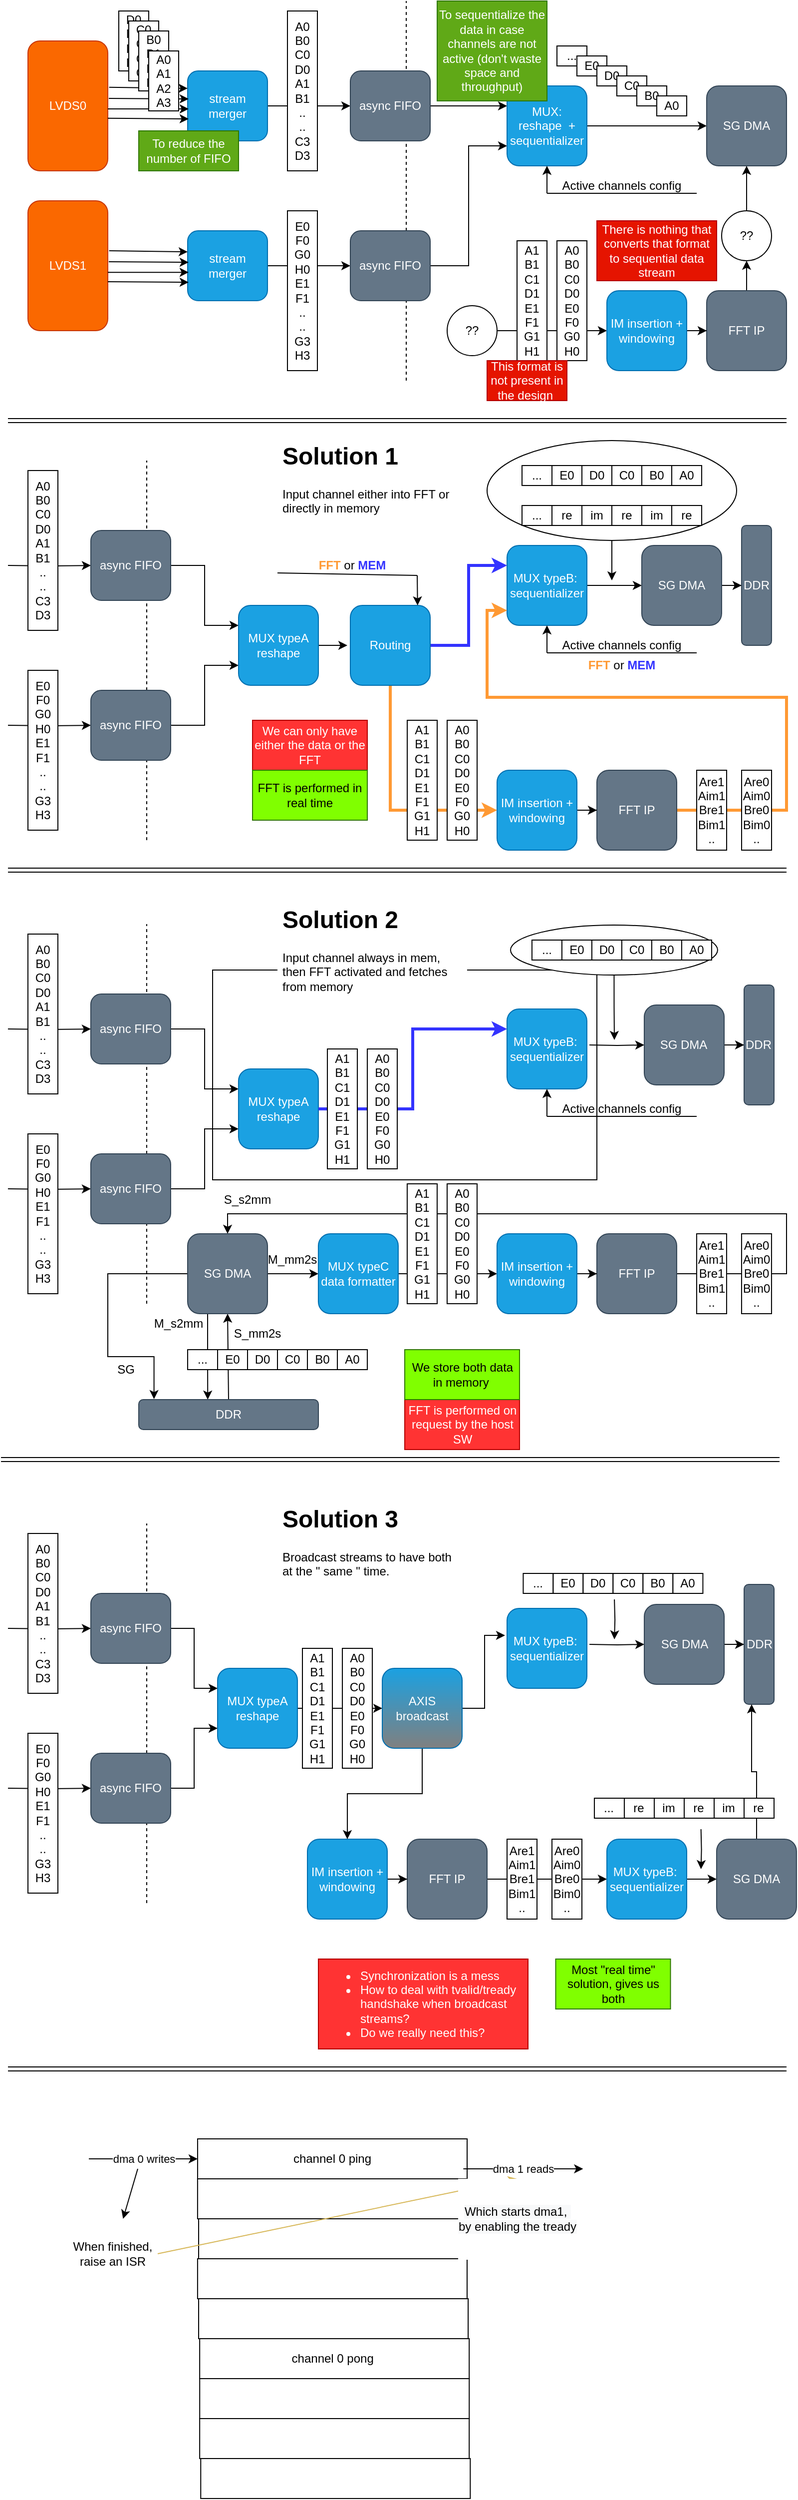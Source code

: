 <mxfile version="14.2.9" type="device"><diagram id="KqeSda6XEKJvGhtzfmaA" name="Page-1"><mxGraphModel dx="981" dy="1655" grid="1" gridSize="10" guides="1" tooltips="1" connect="1" arrows="1" fold="1" page="1" pageScale="1" pageWidth="827" pageHeight="1169" math="0" shadow="0"><root><mxCell id="0"/><mxCell id="1" parent="0"/><mxCell id="UDCNwnzESB5px3BsXmK--394" value="" style="rounded=0;whiteSpace=wrap;html=1;" vertex="1" parent="1"><mxGeometry x="235" y="-170" width="385" height="210" as="geometry"/></mxCell><mxCell id="UDCNwnzESB5px3BsXmK--261" style="edgeStyle=orthogonalEdgeStyle;rounded=0;orthogonalLoop=1;jettySize=auto;html=1;strokeColor=#000000;strokeWidth=1;" edge="1" parent="1" source="UDCNwnzESB5px3BsXmK--260"><mxGeometry relative="1" as="geometry"><mxPoint x="635" y="-560" as="targetPoint"/></mxGeometry></mxCell><mxCell id="UDCNwnzESB5px3BsXmK--260" value="" style="ellipse;whiteSpace=wrap;html=1;fillColor=#ffffff;" vertex="1" parent="1"><mxGeometry x="510" y="-700" width="250" height="100" as="geometry"/></mxCell><mxCell id="UDCNwnzESB5px3BsXmK--256" style="edgeStyle=orthogonalEdgeStyle;rounded=0;orthogonalLoop=1;jettySize=auto;html=1;exitX=1;exitY=0.5;exitDx=0;exitDy=0;entryX=0;entryY=0.5;entryDx=0;entryDy=0;strokeColor=#000000;strokeWidth=1;" edge="1" parent="1" source="UDCNwnzESB5px3BsXmK--254" target="UDCNwnzESB5px3BsXmK--224"><mxGeometry relative="1" as="geometry"/></mxCell><mxCell id="UDCNwnzESB5px3BsXmK--252" value="" style="endArrow=classic;html=1;strokeWidth=1;entryX=0.5;entryY=1;entryDx=0;entryDy=0;exitX=0.5;exitY=0;exitDx=0;exitDy=0;" edge="1" parent="1" source="UDCNwnzESB5px3BsXmK--253" target="UDCNwnzESB5px3BsXmK--245"><mxGeometry width="50" height="50" relative="1" as="geometry"><mxPoint x="290" y="270" as="sourcePoint"/><mxPoint x="410" y="50" as="targetPoint"/></mxGeometry></mxCell><mxCell id="UDCNwnzESB5px3BsXmK--182" style="edgeStyle=orthogonalEdgeStyle;rounded=0;orthogonalLoop=1;jettySize=auto;html=1;exitX=0.5;exitY=1;exitDx=0;exitDy=0;entryX=0;entryY=0.5;entryDx=0;entryDy=0;strokeWidth=3;fontColor=#FF9933;strokeColor=#FF9933;" edge="1" parent="1" source="UDCNwnzESB5px3BsXmK--173" target="UDCNwnzESB5px3BsXmK--154"><mxGeometry relative="1" as="geometry"/></mxCell><mxCell id="UDCNwnzESB5px3BsXmK--61" value="..." style="rounded=0;whiteSpace=wrap;html=1;" vertex="1" parent="1"><mxGeometry x="580" y="-1095" width="30" height="20" as="geometry"/></mxCell><mxCell id="UDCNwnzESB5px3BsXmK--62" value="E0" style="rounded=0;whiteSpace=wrap;html=1;" vertex="1" parent="1"><mxGeometry x="600" y="-1085" width="30" height="20" as="geometry"/></mxCell><mxCell id="UDCNwnzESB5px3BsXmK--63" value="" style="endArrow=none;dashed=1;html=1;" edge="1" parent="1"><mxGeometry width="50" height="50" relative="1" as="geometry"><mxPoint x="429" y="-760" as="sourcePoint"/><mxPoint x="429" y="-1140" as="targetPoint"/></mxGeometry></mxCell><mxCell id="UDCNwnzESB5px3BsXmK--64" value="LVDS0" style="rounded=1;whiteSpace=wrap;html=1;fillColor=#fa6800;strokeColor=#C73500;fontColor=#ffffff;" vertex="1" parent="1"><mxGeometry x="50" y="-1100" width="80" height="130" as="geometry"/></mxCell><mxCell id="UDCNwnzESB5px3BsXmK--65" style="edgeStyle=orthogonalEdgeStyle;rounded=0;orthogonalLoop=1;jettySize=auto;html=1;exitX=1;exitY=0.5;exitDx=0;exitDy=0;entryX=0;entryY=0.5;entryDx=0;entryDy=0;" edge="1" parent="1" source="UDCNwnzESB5px3BsXmK--66" target="UDCNwnzESB5px3BsXmK--71"><mxGeometry relative="1" as="geometry"/></mxCell><mxCell id="UDCNwnzESB5px3BsXmK--66" value="stream merger" style="rounded=1;whiteSpace=wrap;html=1;fillColor=#1ba1e2;strokeColor=#006EAF;fontColor=#ffffff;" vertex="1" parent="1"><mxGeometry x="210" y="-1070" width="80" height="70" as="geometry"/></mxCell><mxCell id="UDCNwnzESB5px3BsXmK--67" value="LVDS1" style="rounded=1;whiteSpace=wrap;html=1;fillColor=#fa6800;strokeColor=#C73500;fontColor=#ffffff;" vertex="1" parent="1"><mxGeometry x="50" y="-940" width="80" height="130" as="geometry"/></mxCell><mxCell id="UDCNwnzESB5px3BsXmK--68" value="" style="edgeStyle=orthogonalEdgeStyle;rounded=0;orthogonalLoop=1;jettySize=auto;html=1;" edge="1" parent="1" source="UDCNwnzESB5px3BsXmK--69" target="UDCNwnzESB5px3BsXmK--73"><mxGeometry relative="1" as="geometry"/></mxCell><mxCell id="UDCNwnzESB5px3BsXmK--69" value="stream merger" style="rounded=1;whiteSpace=wrap;html=1;fillColor=#1ba1e2;strokeColor=#006EAF;fontColor=#ffffff;" vertex="1" parent="1"><mxGeometry x="210" y="-910" width="80" height="70" as="geometry"/></mxCell><mxCell id="UDCNwnzESB5px3BsXmK--70" style="edgeStyle=orthogonalEdgeStyle;rounded=0;orthogonalLoop=1;jettySize=auto;html=1;exitX=1;exitY=0.5;exitDx=0;exitDy=0;entryX=0;entryY=0.25;entryDx=0;entryDy=0;" edge="1" parent="1" source="UDCNwnzESB5px3BsXmK--71" target="UDCNwnzESB5px3BsXmK--75"><mxGeometry relative="1" as="geometry"/></mxCell><mxCell id="UDCNwnzESB5px3BsXmK--71" value="async FIFO" style="rounded=1;whiteSpace=wrap;html=1;fillColor=#647687;strokeColor=#314354;fontColor=#ffffff;" vertex="1" parent="1"><mxGeometry x="373" y="-1070" width="80" height="70" as="geometry"/></mxCell><mxCell id="UDCNwnzESB5px3BsXmK--72" style="edgeStyle=orthogonalEdgeStyle;rounded=0;orthogonalLoop=1;jettySize=auto;html=1;exitX=1;exitY=0.5;exitDx=0;exitDy=0;entryX=0;entryY=0.75;entryDx=0;entryDy=0;" edge="1" parent="1" source="UDCNwnzESB5px3BsXmK--73" target="UDCNwnzESB5px3BsXmK--75"><mxGeometry relative="1" as="geometry"/></mxCell><mxCell id="UDCNwnzESB5px3BsXmK--73" value="async FIFO" style="rounded=1;whiteSpace=wrap;html=1;fillColor=#647687;strokeColor=#314354;fontColor=#ffffff;" vertex="1" parent="1"><mxGeometry x="373" y="-910" width="80" height="70" as="geometry"/></mxCell><mxCell id="UDCNwnzESB5px3BsXmK--74" style="edgeStyle=orthogonalEdgeStyle;rounded=0;orthogonalLoop=1;jettySize=auto;html=1;exitX=1;exitY=0.5;exitDx=0;exitDy=0;entryX=0;entryY=0.5;entryDx=0;entryDy=0;" edge="1" parent="1" source="UDCNwnzESB5px3BsXmK--75" target="UDCNwnzESB5px3BsXmK--76"><mxGeometry relative="1" as="geometry"/></mxCell><mxCell id="UDCNwnzESB5px3BsXmK--75" value="MUX:&lt;br&gt;reshape&amp;nbsp; + sequentializer" style="rounded=1;whiteSpace=wrap;html=1;fillColor=#1ba1e2;strokeColor=#006EAF;fontColor=#ffffff;" vertex="1" parent="1"><mxGeometry x="530" y="-1055" width="80" height="80" as="geometry"/></mxCell><mxCell id="UDCNwnzESB5px3BsXmK--76" value="SG DMA" style="rounded=1;whiteSpace=wrap;html=1;fillColor=#647687;strokeColor=#314354;fontColor=#ffffff;" vertex="1" parent="1"><mxGeometry x="730" y="-1055" width="80" height="80" as="geometry"/></mxCell><mxCell id="UDCNwnzESB5px3BsXmK--77" value="D0&lt;br&gt;D1&lt;br&gt;D2&lt;br&gt;D3" style="rounded=0;whiteSpace=wrap;html=1;" vertex="1" parent="1"><mxGeometry x="141" y="-1130" width="30" height="60" as="geometry"/></mxCell><mxCell id="UDCNwnzESB5px3BsXmK--78" value="C0&lt;br&gt;C1&lt;br&gt;C2&lt;br&gt;C3" style="rounded=0;whiteSpace=wrap;html=1;" vertex="1" parent="1"><mxGeometry x="151" y="-1120" width="30" height="60" as="geometry"/></mxCell><mxCell id="UDCNwnzESB5px3BsXmK--79" value="" style="endArrow=classic;html=1;exitX=1.017;exitY=0.357;exitDx=0;exitDy=0;entryX=0;entryY=0.25;entryDx=0;entryDy=0;exitPerimeter=0;" edge="1" parent="1" source="UDCNwnzESB5px3BsXmK--64" target="UDCNwnzESB5px3BsXmK--66"><mxGeometry width="50" height="50" relative="1" as="geometry"><mxPoint x="311" y="-920" as="sourcePoint"/><mxPoint x="361" y="-970" as="targetPoint"/></mxGeometry></mxCell><mxCell id="UDCNwnzESB5px3BsXmK--80" value="" style="endArrow=classic;html=1;exitX=1.013;exitY=0.442;exitDx=0;exitDy=0;exitPerimeter=0;" edge="1" parent="1" source="UDCNwnzESB5px3BsXmK--64"><mxGeometry width="50" height="50" relative="1" as="geometry"><mxPoint x="141.36" y="-1043.59" as="sourcePoint"/><mxPoint x="211" y="-1042" as="targetPoint"/></mxGeometry></mxCell><mxCell id="UDCNwnzESB5px3BsXmK--81" value="" style="endArrow=classic;html=1;" edge="1" parent="1"><mxGeometry width="50" height="50" relative="1" as="geometry"><mxPoint x="130" y="-1032" as="sourcePoint"/><mxPoint x="211" y="-1032" as="targetPoint"/></mxGeometry></mxCell><mxCell id="UDCNwnzESB5px3BsXmK--82" value="" style="endArrow=classic;html=1;exitX=1;exitY=0.595;exitDx=0;exitDy=0;exitPerimeter=0;" edge="1" parent="1" source="UDCNwnzESB5px3BsXmK--64"><mxGeometry width="50" height="50" relative="1" as="geometry"><mxPoint x="161.36" y="-1023.59" as="sourcePoint"/><mxPoint x="211" y="-1022" as="targetPoint"/></mxGeometry></mxCell><mxCell id="UDCNwnzESB5px3BsXmK--83" value="" style="endArrow=classic;html=1;exitX=1.017;exitY=0.357;exitDx=0;exitDy=0;entryX=0;entryY=0.25;entryDx=0;entryDy=0;exitPerimeter=0;" edge="1" parent="1"><mxGeometry width="50" height="50" relative="1" as="geometry"><mxPoint x="131.36" y="-890" as="sourcePoint"/><mxPoint x="210" y="-888.91" as="targetPoint"/></mxGeometry></mxCell><mxCell id="UDCNwnzESB5px3BsXmK--84" value="" style="endArrow=classic;html=1;exitX=1.013;exitY=0.442;exitDx=0;exitDy=0;exitPerimeter=0;" edge="1" parent="1"><mxGeometry width="50" height="50" relative="1" as="geometry"><mxPoint x="131.04" y="-878.95" as="sourcePoint"/><mxPoint x="211" y="-878.41" as="targetPoint"/></mxGeometry></mxCell><mxCell id="UDCNwnzESB5px3BsXmK--85" value="" style="endArrow=classic;html=1;" edge="1" parent="1"><mxGeometry width="50" height="50" relative="1" as="geometry"><mxPoint x="130" y="-868.41" as="sourcePoint"/><mxPoint x="211" y="-868.41" as="targetPoint"/></mxGeometry></mxCell><mxCell id="UDCNwnzESB5px3BsXmK--86" value="" style="endArrow=classic;html=1;exitX=1;exitY=0.595;exitDx=0;exitDy=0;exitPerimeter=0;" edge="1" parent="1"><mxGeometry width="50" height="50" relative="1" as="geometry"><mxPoint x="130" y="-859.06" as="sourcePoint"/><mxPoint x="211" y="-858.41" as="targetPoint"/></mxGeometry></mxCell><mxCell id="UDCNwnzESB5px3BsXmK--87" value="A0&lt;br&gt;B0&lt;br&gt;C0&lt;br&gt;D0&lt;br&gt;A1&lt;br&gt;B1&lt;br&gt;..&lt;br&gt;..&lt;br&gt;C3&lt;br&gt;D3" style="rounded=0;whiteSpace=wrap;html=1;" vertex="1" parent="1"><mxGeometry x="310" y="-1130" width="30" height="160" as="geometry"/></mxCell><mxCell id="UDCNwnzESB5px3BsXmK--88" value="E0&lt;br&gt;F0&lt;br&gt;G0&lt;br&gt;H0&lt;br&gt;E1&lt;br&gt;F1&lt;br&gt;..&lt;br&gt;..&lt;br&gt;G3&lt;br&gt;H3" style="rounded=0;whiteSpace=wrap;html=1;" vertex="1" parent="1"><mxGeometry x="310" y="-930" width="30" height="160" as="geometry"/></mxCell><mxCell id="UDCNwnzESB5px3BsXmK--89" value="B0&lt;br&gt;B1&lt;br&gt;B2&lt;br&gt;B3" style="rounded=0;whiteSpace=wrap;html=1;" vertex="1" parent="1"><mxGeometry x="161" y="-1110" width="30" height="60" as="geometry"/></mxCell><mxCell id="UDCNwnzESB5px3BsXmK--90" value="A0&lt;br&gt;A1&lt;br&gt;A2&lt;br&gt;A3" style="rounded=0;whiteSpace=wrap;html=1;" vertex="1" parent="1"><mxGeometry x="171" y="-1090" width="30" height="60" as="geometry"/></mxCell><mxCell id="UDCNwnzESB5px3BsXmK--91" value="D0" style="rounded=0;whiteSpace=wrap;html=1;" vertex="1" parent="1"><mxGeometry x="620" y="-1075" width="30" height="20" as="geometry"/></mxCell><mxCell id="UDCNwnzESB5px3BsXmK--92" value="C0" style="rounded=0;whiteSpace=wrap;html=1;" vertex="1" parent="1"><mxGeometry x="640" y="-1065" width="30" height="20" as="geometry"/></mxCell><mxCell id="UDCNwnzESB5px3BsXmK--93" value="B0" style="rounded=0;whiteSpace=wrap;html=1;" vertex="1" parent="1"><mxGeometry x="660" y="-1055" width="30" height="20" as="geometry"/></mxCell><mxCell id="UDCNwnzESB5px3BsXmK--94" value="A0" style="rounded=0;whiteSpace=wrap;html=1;" vertex="1" parent="1"><mxGeometry x="680" y="-1045" width="30" height="20" as="geometry"/></mxCell><mxCell id="UDCNwnzESB5px3BsXmK--95" value="" style="shape=link;html=1;" edge="1" parent="1"><mxGeometry width="100" relative="1" as="geometry"><mxPoint x="30" y="-720" as="sourcePoint"/><mxPoint x="810" y="-720" as="targetPoint"/></mxGeometry></mxCell><mxCell id="UDCNwnzESB5px3BsXmK--107" style="edgeStyle=orthogonalEdgeStyle;rounded=0;orthogonalLoop=1;jettySize=auto;html=1;exitX=0.5;exitY=0;exitDx=0;exitDy=0;entryX=0.5;entryY=1;entryDx=0;entryDy=0;" edge="1" parent="1" source="UDCNwnzESB5px3BsXmK--96" target="UDCNwnzESB5px3BsXmK--106"><mxGeometry relative="1" as="geometry"/></mxCell><mxCell id="UDCNwnzESB5px3BsXmK--96" value="FFT IP" style="rounded=1;whiteSpace=wrap;html=1;fillColor=#647687;strokeColor=#314354;fontColor=#ffffff;" vertex="1" parent="1"><mxGeometry x="730" y="-850" width="80" height="80" as="geometry"/></mxCell><mxCell id="UDCNwnzESB5px3BsXmK--97" style="edgeStyle=orthogonalEdgeStyle;rounded=0;orthogonalLoop=1;jettySize=auto;html=1;exitX=1;exitY=0.5;exitDx=0;exitDy=0;entryX=0;entryY=0.5;entryDx=0;entryDy=0;" edge="1" parent="1"><mxGeometry relative="1" as="geometry"><mxPoint x="510" y="-810" as="sourcePoint"/><mxPoint x="630" y="-810" as="targetPoint"/></mxGeometry></mxCell><mxCell id="UDCNwnzESB5px3BsXmK--98" value="A0&lt;br&gt;B0&lt;br&gt;C0&lt;br&gt;D0&lt;br&gt;E0&lt;br&gt;F0&lt;br&gt;G0&lt;br&gt;H0" style="rounded=0;whiteSpace=wrap;html=1;" vertex="1" parent="1"><mxGeometry x="580" y="-900" width="30" height="120" as="geometry"/></mxCell><mxCell id="UDCNwnzESB5px3BsXmK--99" value="A1&lt;br&gt;B1&lt;br&gt;C1&lt;br&gt;D1&lt;br&gt;E1&lt;br&gt;F1&lt;br&gt;G1&lt;br&gt;H1" style="rounded=0;whiteSpace=wrap;html=1;" vertex="1" parent="1"><mxGeometry x="540" y="-900" width="30" height="120" as="geometry"/></mxCell><mxCell id="UDCNwnzESB5px3BsXmK--101" value="" style="edgeStyle=orthogonalEdgeStyle;rounded=0;orthogonalLoop=1;jettySize=auto;html=1;" edge="1" parent="1" source="UDCNwnzESB5px3BsXmK--100" target="UDCNwnzESB5px3BsXmK--96"><mxGeometry relative="1" as="geometry"/></mxCell><mxCell id="UDCNwnzESB5px3BsXmK--100" value="IM insertion + windowing" style="rounded=1;whiteSpace=wrap;html=1;fillColor=#1ba1e2;strokeColor=#006EAF;fontColor=#ffffff;" vertex="1" parent="1"><mxGeometry x="630" y="-850" width="80" height="80" as="geometry"/></mxCell><mxCell id="UDCNwnzESB5px3BsXmK--102" value="??" style="ellipse;whiteSpace=wrap;html=1;" vertex="1" parent="1"><mxGeometry x="470" y="-835" width="50" height="50" as="geometry"/></mxCell><mxCell id="UDCNwnzESB5px3BsXmK--108" style="edgeStyle=orthogonalEdgeStyle;rounded=0;orthogonalLoop=1;jettySize=auto;html=1;exitX=0.5;exitY=0;exitDx=0;exitDy=0;entryX=0.5;entryY=1;entryDx=0;entryDy=0;" edge="1" parent="1" source="UDCNwnzESB5px3BsXmK--106" target="UDCNwnzESB5px3BsXmK--76"><mxGeometry relative="1" as="geometry"/></mxCell><mxCell id="UDCNwnzESB5px3BsXmK--106" value="??" style="ellipse;whiteSpace=wrap;html=1;" vertex="1" parent="1"><mxGeometry x="745" y="-930" width="50" height="50" as="geometry"/></mxCell><mxCell id="UDCNwnzESB5px3BsXmK--110" value="This format is not present in the design&amp;nbsp;" style="text;html=1;strokeColor=#B20000;fillColor=#e51400;align=center;verticalAlign=middle;whiteSpace=wrap;rounded=0;fontColor=#ffffff;" vertex="1" parent="1"><mxGeometry x="510" y="-780" width="80" height="40" as="geometry"/></mxCell><mxCell id="UDCNwnzESB5px3BsXmK--111" value="There is nothing that converts that format to sequential data stream" style="text;html=1;strokeColor=#B20000;fillColor=#e51400;align=center;verticalAlign=middle;whiteSpace=wrap;rounded=0;fontColor=#ffffff;" vertex="1" parent="1"><mxGeometry x="620" y="-920" width="120" height="60" as="geometry"/></mxCell><mxCell id="UDCNwnzESB5px3BsXmK--112" value="To reduce the number of FIFO" style="text;html=1;strokeColor=#2D7600;fillColor=#60a917;align=center;verticalAlign=middle;whiteSpace=wrap;rounded=0;fontColor=#ffffff;" vertex="1" parent="1"><mxGeometry x="161" y="-1010" width="100" height="40" as="geometry"/></mxCell><mxCell id="UDCNwnzESB5px3BsXmK--113" value="To sequentialize the data in case channels are not active (don't waste space and throughput)" style="text;html=1;strokeColor=#2D7600;fillColor=#60a917;align=center;verticalAlign=middle;whiteSpace=wrap;rounded=0;fontColor=#ffffff;" vertex="1" parent="1"><mxGeometry x="460" y="-1140" width="110" height="100" as="geometry"/></mxCell><mxCell id="UDCNwnzESB5px3BsXmK--114" value="..." style="rounded=0;whiteSpace=wrap;html=1;" vertex="1" parent="1"><mxGeometry x="545" y="-675" width="30" height="20" as="geometry"/></mxCell><mxCell id="UDCNwnzESB5px3BsXmK--115" value="E0" style="rounded=0;whiteSpace=wrap;html=1;" vertex="1" parent="1"><mxGeometry x="575" y="-675" width="30" height="20" as="geometry"/></mxCell><mxCell id="UDCNwnzESB5px3BsXmK--116" value="" style="endArrow=none;dashed=1;html=1;" edge="1" parent="1"><mxGeometry width="50" height="50" relative="1" as="geometry"><mxPoint x="169" y="-300" as="sourcePoint"/><mxPoint x="169" y="-680" as="targetPoint"/></mxGeometry></mxCell><mxCell id="UDCNwnzESB5px3BsXmK--118" style="edgeStyle=orthogonalEdgeStyle;rounded=0;orthogonalLoop=1;jettySize=auto;html=1;exitX=1;exitY=0.5;exitDx=0;exitDy=0;entryX=0;entryY=0.5;entryDx=0;entryDy=0;" edge="1" parent="1" target="UDCNwnzESB5px3BsXmK--124"><mxGeometry relative="1" as="geometry"><mxPoint x="30" y="-575" as="sourcePoint"/></mxGeometry></mxCell><mxCell id="UDCNwnzESB5px3BsXmK--121" value="" style="edgeStyle=orthogonalEdgeStyle;rounded=0;orthogonalLoop=1;jettySize=auto;html=1;" edge="1" parent="1" target="UDCNwnzESB5px3BsXmK--126"><mxGeometry relative="1" as="geometry"><mxPoint x="30" y="-415" as="sourcePoint"/></mxGeometry></mxCell><mxCell id="UDCNwnzESB5px3BsXmK--171" style="edgeStyle=orthogonalEdgeStyle;rounded=0;orthogonalLoop=1;jettySize=auto;html=1;exitX=1;exitY=0.5;exitDx=0;exitDy=0;entryX=0;entryY=0.25;entryDx=0;entryDy=0;" edge="1" parent="1" source="UDCNwnzESB5px3BsXmK--124" target="UDCNwnzESB5px3BsXmK--170"><mxGeometry relative="1" as="geometry"/></mxCell><mxCell id="UDCNwnzESB5px3BsXmK--124" value="async FIFO" style="rounded=1;whiteSpace=wrap;html=1;fillColor=#647687;strokeColor=#314354;fontColor=#ffffff;" vertex="1" parent="1"><mxGeometry x="113" y="-610" width="80" height="70" as="geometry"/></mxCell><mxCell id="UDCNwnzESB5px3BsXmK--172" style="edgeStyle=orthogonalEdgeStyle;rounded=0;orthogonalLoop=1;jettySize=auto;html=1;exitX=1;exitY=0.5;exitDx=0;exitDy=0;entryX=0;entryY=0.75;entryDx=0;entryDy=0;" edge="1" parent="1" source="UDCNwnzESB5px3BsXmK--126" target="UDCNwnzESB5px3BsXmK--170"><mxGeometry relative="1" as="geometry"/></mxCell><mxCell id="UDCNwnzESB5px3BsXmK--126" value="async FIFO" style="rounded=1;whiteSpace=wrap;html=1;fillColor=#647687;strokeColor=#314354;fontColor=#ffffff;" vertex="1" parent="1"><mxGeometry x="113" y="-450" width="80" height="70" as="geometry"/></mxCell><mxCell id="UDCNwnzESB5px3BsXmK--257" value="" style="edgeStyle=orthogonalEdgeStyle;rounded=0;orthogonalLoop=1;jettySize=auto;html=1;strokeColor=#000000;strokeWidth=1;" edge="1" parent="1" source="UDCNwnzESB5px3BsXmK--128" target="UDCNwnzESB5px3BsXmK--129"><mxGeometry relative="1" as="geometry"/></mxCell><mxCell id="UDCNwnzESB5px3BsXmK--128" value="MUX typeB:&amp;nbsp;&lt;br&gt;sequentializer" style="rounded=1;whiteSpace=wrap;html=1;fillColor=#1ba1e2;strokeColor=#006EAF;fontColor=#ffffff;" vertex="1" parent="1"><mxGeometry x="530" y="-595" width="80" height="80" as="geometry"/></mxCell><mxCell id="UDCNwnzESB5px3BsXmK--259" value="" style="edgeStyle=orthogonalEdgeStyle;rounded=0;orthogonalLoop=1;jettySize=auto;html=1;strokeColor=#000000;strokeWidth=1;" edge="1" parent="1" source="UDCNwnzESB5px3BsXmK--129" target="UDCNwnzESB5px3BsXmK--258"><mxGeometry relative="1" as="geometry"/></mxCell><mxCell id="UDCNwnzESB5px3BsXmK--129" value="SG DMA" style="rounded=1;whiteSpace=wrap;html=1;fillColor=#647687;strokeColor=#314354;fontColor=#ffffff;" vertex="1" parent="1"><mxGeometry x="664.97" y="-595" width="80" height="80" as="geometry"/></mxCell><mxCell id="UDCNwnzESB5px3BsXmK--140" value="A0&lt;br&gt;B0&lt;br&gt;C0&lt;br&gt;D0&lt;br&gt;A1&lt;br&gt;B1&lt;br&gt;..&lt;br&gt;..&lt;br&gt;C3&lt;br&gt;D3" style="rounded=0;whiteSpace=wrap;html=1;" vertex="1" parent="1"><mxGeometry x="50" y="-670" width="30" height="160" as="geometry"/></mxCell><mxCell id="UDCNwnzESB5px3BsXmK--141" value="E0&lt;br&gt;F0&lt;br&gt;G0&lt;br&gt;H0&lt;br&gt;E1&lt;br&gt;F1&lt;br&gt;..&lt;br&gt;..&lt;br&gt;G3&lt;br&gt;H3" style="rounded=0;whiteSpace=wrap;html=1;" vertex="1" parent="1"><mxGeometry x="50" y="-470" width="30" height="160" as="geometry"/></mxCell><mxCell id="UDCNwnzESB5px3BsXmK--144" value="D0" style="rounded=0;whiteSpace=wrap;html=1;" vertex="1" parent="1"><mxGeometry x="605" y="-675" width="30" height="20" as="geometry"/></mxCell><mxCell id="UDCNwnzESB5px3BsXmK--145" value="C0" style="rounded=0;whiteSpace=wrap;html=1;" vertex="1" parent="1"><mxGeometry x="635" y="-675" width="30" height="20" as="geometry"/></mxCell><mxCell id="UDCNwnzESB5px3BsXmK--146" value="B0" style="rounded=0;whiteSpace=wrap;html=1;" vertex="1" parent="1"><mxGeometry x="665" y="-675" width="30" height="20" as="geometry"/></mxCell><mxCell id="UDCNwnzESB5px3BsXmK--147" value="A0" style="rounded=0;whiteSpace=wrap;html=1;" vertex="1" parent="1"><mxGeometry x="695" y="-675" width="30" height="20" as="geometry"/></mxCell><mxCell id="UDCNwnzESB5px3BsXmK--185" style="edgeStyle=orthogonalEdgeStyle;rounded=0;orthogonalLoop=1;jettySize=auto;html=1;exitX=1;exitY=0.5;exitDx=0;exitDy=0;entryX=0;entryY=0.813;entryDx=0;entryDy=0;entryPerimeter=0;fontStyle=1;strokeWidth=3;fontColor=#FF9933;strokeColor=#FF9933;" edge="1" parent="1" source="UDCNwnzESB5px3BsXmK--149" target="UDCNwnzESB5px3BsXmK--128"><mxGeometry relative="1" as="geometry"><Array as="points"><mxPoint x="810" y="-330"/><mxPoint x="810" y="-443"/><mxPoint x="510" y="-443"/><mxPoint x="510" y="-530"/></Array></mxGeometry></mxCell><mxCell id="UDCNwnzESB5px3BsXmK--149" value="FFT IP" style="rounded=1;whiteSpace=wrap;html=1;fillColor=#647687;strokeColor=#314354;fontColor=#ffffff;" vertex="1" parent="1"><mxGeometry x="620" y="-370" width="80" height="80" as="geometry"/></mxCell><mxCell id="UDCNwnzESB5px3BsXmK--151" value="A0&lt;br&gt;B0&lt;br&gt;C0&lt;br&gt;D0&lt;br&gt;E0&lt;br&gt;F0&lt;br&gt;G0&lt;br&gt;H0" style="rounded=0;whiteSpace=wrap;html=1;" vertex="1" parent="1"><mxGeometry x="470" y="-420" width="30" height="120" as="geometry"/></mxCell><mxCell id="UDCNwnzESB5px3BsXmK--152" value="A1&lt;br&gt;B1&lt;br&gt;C1&lt;br&gt;D1&lt;br&gt;E1&lt;br&gt;F1&lt;br&gt;G1&lt;br&gt;H1" style="rounded=0;whiteSpace=wrap;html=1;" vertex="1" parent="1"><mxGeometry x="430" y="-420" width="30" height="120" as="geometry"/></mxCell><mxCell id="UDCNwnzESB5px3BsXmK--153" value="" style="edgeStyle=orthogonalEdgeStyle;rounded=0;orthogonalLoop=1;jettySize=auto;html=1;" edge="1" parent="1" source="UDCNwnzESB5px3BsXmK--154" target="UDCNwnzESB5px3BsXmK--149"><mxGeometry relative="1" as="geometry"/></mxCell><mxCell id="UDCNwnzESB5px3BsXmK--154" value="IM insertion + windowing" style="rounded=1;whiteSpace=wrap;html=1;fillColor=#1ba1e2;strokeColor=#006EAF;fontColor=#ffffff;" vertex="1" parent="1"><mxGeometry x="520" y="-370" width="80" height="80" as="geometry"/></mxCell><mxCell id="UDCNwnzESB5px3BsXmK--163" value="Active channels config" style="text;html=1;strokeColor=none;fillColor=none;align=center;verticalAlign=middle;whiteSpace=wrap;rounded=0;" vertex="1" parent="1"><mxGeometry x="570" y="-970" width="150" height="30" as="geometry"/></mxCell><mxCell id="UDCNwnzESB5px3BsXmK--165" value="" style="endArrow=classic;html=1;entryX=0.5;entryY=1;entryDx=0;entryDy=0;exitX=0;exitY=0.75;exitDx=0;exitDy=0;" edge="1" parent="1" source="UDCNwnzESB5px3BsXmK--163" target="UDCNwnzESB5px3BsXmK--75"><mxGeometry width="50" height="50" relative="1" as="geometry"><mxPoint x="360" y="-910" as="sourcePoint"/><mxPoint x="410" y="-960" as="targetPoint"/></mxGeometry></mxCell><mxCell id="UDCNwnzESB5px3BsXmK--166" value="" style="endArrow=none;html=1;entryX=0;entryY=0.75;entryDx=0;entryDy=0;exitX=1;exitY=0.75;exitDx=0;exitDy=0;" edge="1" parent="1" source="UDCNwnzESB5px3BsXmK--163" target="UDCNwnzESB5px3BsXmK--163"><mxGeometry width="50" height="50" relative="1" as="geometry"><mxPoint x="360" y="-910" as="sourcePoint"/><mxPoint x="410" y="-960" as="targetPoint"/></mxGeometry></mxCell><mxCell id="UDCNwnzESB5px3BsXmK--167" value="Active channels config" style="text;html=1;strokeColor=none;fillColor=none;align=center;verticalAlign=middle;whiteSpace=wrap;rounded=0;" vertex="1" parent="1"><mxGeometry x="570" y="-510" width="150" height="30" as="geometry"/></mxCell><mxCell id="UDCNwnzESB5px3BsXmK--168" value="" style="endArrow=classic;html=1;entryX=0.5;entryY=1;entryDx=0;entryDy=0;exitX=0;exitY=0.75;exitDx=0;exitDy=0;" edge="1" parent="1" source="UDCNwnzESB5px3BsXmK--167"><mxGeometry width="50" height="50" relative="1" as="geometry"><mxPoint x="360" y="-450" as="sourcePoint"/><mxPoint x="570" y="-515" as="targetPoint"/></mxGeometry></mxCell><mxCell id="UDCNwnzESB5px3BsXmK--169" value="" style="endArrow=none;html=1;entryX=0;entryY=0.75;entryDx=0;entryDy=0;exitX=1;exitY=0.75;exitDx=0;exitDy=0;" edge="1" parent="1" source="UDCNwnzESB5px3BsXmK--167" target="UDCNwnzESB5px3BsXmK--167"><mxGeometry width="50" height="50" relative="1" as="geometry"><mxPoint x="360" y="-450" as="sourcePoint"/><mxPoint x="410" y="-500" as="targetPoint"/></mxGeometry></mxCell><mxCell id="UDCNwnzESB5px3BsXmK--176" style="edgeStyle=orthogonalEdgeStyle;rounded=0;orthogonalLoop=1;jettySize=auto;html=1;exitX=1;exitY=0.5;exitDx=0;exitDy=0;" edge="1" parent="1" source="UDCNwnzESB5px3BsXmK--170"><mxGeometry relative="1" as="geometry"><mxPoint x="370" y="-495" as="targetPoint"/></mxGeometry></mxCell><mxCell id="UDCNwnzESB5px3BsXmK--170" value="MUX typeA&lt;br&gt;reshape" style="rounded=1;whiteSpace=wrap;html=1;fillColor=#1ba1e2;strokeColor=#006EAF;fontColor=#ffffff;" vertex="1" parent="1"><mxGeometry x="261" y="-535" width="80" height="80" as="geometry"/></mxCell><mxCell id="UDCNwnzESB5px3BsXmK--183" style="edgeStyle=orthogonalEdgeStyle;rounded=0;orthogonalLoop=1;jettySize=auto;html=1;exitX=1;exitY=0.5;exitDx=0;exitDy=0;entryX=0;entryY=0.25;entryDx=0;entryDy=0;strokeWidth=3;strokeColor=#3333FF;" edge="1" parent="1" source="UDCNwnzESB5px3BsXmK--173" target="UDCNwnzESB5px3BsXmK--128"><mxGeometry relative="1" as="geometry"/></mxCell><mxCell id="UDCNwnzESB5px3BsXmK--173" value="Routing" style="rounded=1;whiteSpace=wrap;html=1;fillColor=#1ba1e2;strokeColor=#006EAF;fontColor=#ffffff;" vertex="1" parent="1"><mxGeometry x="373" y="-535" width="80" height="80" as="geometry"/></mxCell><mxCell id="UDCNwnzESB5px3BsXmK--175" value="&lt;h1&gt;Solution 1&lt;/h1&gt;&lt;div&gt;Input channel either into FFT or directly in memory&lt;/div&gt;" style="text;html=1;spacing=5;spacingTop=-20;whiteSpace=wrap;overflow=hidden;rounded=0;fillColor=#ffffff;" vertex="1" parent="1"><mxGeometry x="300" y="-704" width="190" height="84" as="geometry"/></mxCell><mxCell id="UDCNwnzESB5px3BsXmK--180" style="edgeStyle=orthogonalEdgeStyle;rounded=0;orthogonalLoop=1;jettySize=auto;html=1;exitX=1;exitY=0.75;exitDx=0;exitDy=0;entryX=0.842;entryY=0;entryDx=0;entryDy=0;entryPerimeter=0;" edge="1" parent="1" target="UDCNwnzESB5px3BsXmK--173"><mxGeometry relative="1" as="geometry"><mxPoint x="440" y="-565" as="sourcePoint"/></mxGeometry></mxCell><mxCell id="UDCNwnzESB5px3BsXmK--181" value="&lt;b&gt;&lt;font color=&quot;#ff9933&quot;&gt;FFT&lt;/font&gt;&lt;/b&gt; or &lt;b&gt;&lt;font color=&quot;#3333ff&quot;&gt;MEM&lt;/font&gt;&lt;/b&gt;" style="text;html=1;strokeColor=none;fillColor=none;align=center;verticalAlign=middle;whiteSpace=wrap;rounded=0;" vertex="1" parent="1"><mxGeometry x="570" y="-490" width="150" height="30" as="geometry"/></mxCell><mxCell id="UDCNwnzESB5px3BsXmK--186" value="Are0&lt;br&gt;Aim0&lt;br&gt;Bre0&lt;br&gt;Bim0&lt;br&gt;.." style="rounded=0;whiteSpace=wrap;html=1;" vertex="1" parent="1"><mxGeometry x="765" y="-370" width="30" height="80" as="geometry"/></mxCell><mxCell id="UDCNwnzESB5px3BsXmK--188" value="Are1&lt;br&gt;Aim1&lt;br&gt;Bre1&lt;br&gt;Bim1&lt;br&gt;.." style="rounded=0;whiteSpace=wrap;html=1;" vertex="1" parent="1"><mxGeometry x="720" y="-370" width="30" height="80" as="geometry"/></mxCell><mxCell id="UDCNwnzESB5px3BsXmK--191" value="..." style="rounded=0;whiteSpace=wrap;html=1;" vertex="1" parent="1"><mxGeometry x="545" y="-635" width="30" height="20" as="geometry"/></mxCell><mxCell id="UDCNwnzESB5px3BsXmK--192" value="re" style="rounded=0;whiteSpace=wrap;html=1;" vertex="1" parent="1"><mxGeometry x="575" y="-635" width="30" height="20" as="geometry"/></mxCell><mxCell id="UDCNwnzESB5px3BsXmK--193" value="im" style="rounded=0;whiteSpace=wrap;html=1;" vertex="1" parent="1"><mxGeometry x="605" y="-635" width="30" height="20" as="geometry"/></mxCell><mxCell id="UDCNwnzESB5px3BsXmK--194" value="re" style="rounded=0;whiteSpace=wrap;html=1;" vertex="1" parent="1"><mxGeometry x="635" y="-635" width="30" height="20" as="geometry"/></mxCell><mxCell id="UDCNwnzESB5px3BsXmK--195" value="im" style="rounded=0;whiteSpace=wrap;html=1;" vertex="1" parent="1"><mxGeometry x="665" y="-635" width="30" height="20" as="geometry"/></mxCell><mxCell id="UDCNwnzESB5px3BsXmK--196" value="re" style="rounded=0;whiteSpace=wrap;html=1;" vertex="1" parent="1"><mxGeometry x="695" y="-635" width="30" height="20" as="geometry"/></mxCell><mxCell id="UDCNwnzESB5px3BsXmK--197" value="&lt;font color=&quot;#ff9933&quot;&gt;&lt;b&gt;FFT&lt;/b&gt; &lt;/font&gt;or &lt;b&gt;&lt;font color=&quot;#3333ff&quot;&gt;MEM&lt;/font&gt;&lt;/b&gt;" style="text;html=1;strokeColor=none;fillColor=none;align=center;verticalAlign=middle;whiteSpace=wrap;rounded=0;" vertex="1" parent="1"><mxGeometry x="300" y="-590" width="150" height="30" as="geometry"/></mxCell><mxCell id="UDCNwnzESB5px3BsXmK--198" value="" style="endArrow=none;html=1;entryX=0;entryY=0.75;entryDx=0;entryDy=0;exitX=1;exitY=0.75;exitDx=0;exitDy=0;" edge="1" parent="1" target="UDCNwnzESB5px3BsXmK--197"><mxGeometry width="50" height="50" relative="1" as="geometry"><mxPoint x="440" y="-565" as="sourcePoint"/><mxPoint x="290" y="-565" as="targetPoint"/></mxGeometry></mxCell><mxCell id="UDCNwnzESB5px3BsXmK--199" value="" style="shape=link;html=1;" edge="1" parent="1"><mxGeometry width="100" relative="1" as="geometry"><mxPoint x="30.0" y="-270" as="sourcePoint"/><mxPoint x="810" y="-270" as="targetPoint"/></mxGeometry></mxCell><mxCell id="UDCNwnzESB5px3BsXmK--203" value="" style="endArrow=none;dashed=1;html=1;" edge="1" parent="1"><mxGeometry width="50" height="50" relative="1" as="geometry"><mxPoint x="168.97" y="164" as="sourcePoint"/><mxPoint x="168.97" y="-216" as="targetPoint"/></mxGeometry></mxCell><mxCell id="UDCNwnzESB5px3BsXmK--204" style="edgeStyle=orthogonalEdgeStyle;rounded=0;orthogonalLoop=1;jettySize=auto;html=1;exitX=1;exitY=0.5;exitDx=0;exitDy=0;entryX=0;entryY=0.5;entryDx=0;entryDy=0;" edge="1" parent="1" target="UDCNwnzESB5px3BsXmK--207"><mxGeometry relative="1" as="geometry"><mxPoint x="29.97" y="-111" as="sourcePoint"/></mxGeometry></mxCell><mxCell id="UDCNwnzESB5px3BsXmK--205" value="" style="edgeStyle=orthogonalEdgeStyle;rounded=0;orthogonalLoop=1;jettySize=auto;html=1;" edge="1" parent="1" target="UDCNwnzESB5px3BsXmK--209"><mxGeometry relative="1" as="geometry"><mxPoint x="29.97" y="49" as="sourcePoint"/></mxGeometry></mxCell><mxCell id="UDCNwnzESB5px3BsXmK--206" style="edgeStyle=orthogonalEdgeStyle;rounded=0;orthogonalLoop=1;jettySize=auto;html=1;exitX=1;exitY=0.5;exitDx=0;exitDy=0;entryX=0;entryY=0.25;entryDx=0;entryDy=0;" edge="1" parent="1" source="UDCNwnzESB5px3BsXmK--207" target="UDCNwnzESB5px3BsXmK--229"><mxGeometry relative="1" as="geometry"/></mxCell><mxCell id="UDCNwnzESB5px3BsXmK--207" value="async FIFO" style="rounded=1;whiteSpace=wrap;html=1;fillColor=#647687;strokeColor=#314354;fontColor=#ffffff;" vertex="1" parent="1"><mxGeometry x="112.97" y="-146" width="80" height="70" as="geometry"/></mxCell><mxCell id="UDCNwnzESB5px3BsXmK--208" style="edgeStyle=orthogonalEdgeStyle;rounded=0;orthogonalLoop=1;jettySize=auto;html=1;exitX=1;exitY=0.5;exitDx=0;exitDy=0;entryX=0;entryY=0.75;entryDx=0;entryDy=0;" edge="1" parent="1" source="UDCNwnzESB5px3BsXmK--209" target="UDCNwnzESB5px3BsXmK--229"><mxGeometry relative="1" as="geometry"/></mxCell><mxCell id="UDCNwnzESB5px3BsXmK--209" value="async FIFO" style="rounded=1;whiteSpace=wrap;html=1;fillColor=#647687;strokeColor=#314354;fontColor=#ffffff;" vertex="1" parent="1"><mxGeometry x="112.97" y="14" width="80" height="70" as="geometry"/></mxCell><mxCell id="UDCNwnzESB5px3BsXmK--211" value="MUX typeB:&amp;nbsp;&lt;br&gt;sequentializer" style="rounded=1;whiteSpace=wrap;html=1;fillColor=#1ba1e2;strokeColor=#006EAF;fontColor=#ffffff;" vertex="1" parent="1"><mxGeometry x="529.97" y="-131" width="80" height="80" as="geometry"/></mxCell><mxCell id="UDCNwnzESB5px3BsXmK--213" value="A0&lt;br&gt;B0&lt;br&gt;C0&lt;br&gt;D0&lt;br&gt;A1&lt;br&gt;B1&lt;br&gt;..&lt;br&gt;..&lt;br&gt;C3&lt;br&gt;D3" style="rounded=0;whiteSpace=wrap;html=1;" vertex="1" parent="1"><mxGeometry x="49.97" y="-206" width="30" height="160" as="geometry"/></mxCell><mxCell id="UDCNwnzESB5px3BsXmK--214" value="E0&lt;br&gt;F0&lt;br&gt;G0&lt;br&gt;H0&lt;br&gt;E1&lt;br&gt;F1&lt;br&gt;..&lt;br&gt;..&lt;br&gt;G3&lt;br&gt;H3" style="rounded=0;whiteSpace=wrap;html=1;" vertex="1" parent="1"><mxGeometry x="49.97" y="-6" width="30" height="160" as="geometry"/></mxCell><mxCell id="UDCNwnzESB5px3BsXmK--395" style="edgeStyle=orthogonalEdgeStyle;rounded=0;orthogonalLoop=1;jettySize=auto;html=1;exitX=1;exitY=0.5;exitDx=0;exitDy=0;strokeColor=#000000;strokeWidth=1;fontColor=#FF9933;entryX=0.5;entryY=0;entryDx=0;entryDy=0;" edge="1" parent="1" source="UDCNwnzESB5px3BsXmK--220" target="UDCNwnzESB5px3BsXmK--245"><mxGeometry relative="1" as="geometry"><mxPoint x="800" y="190" as="targetPoint"/><Array as="points"><mxPoint x="810" y="134"/><mxPoint x="810" y="74"/><mxPoint x="250" y="74"/></Array></mxGeometry></mxCell><mxCell id="UDCNwnzESB5px3BsXmK--220" value="FFT IP" style="rounded=1;whiteSpace=wrap;html=1;fillColor=#647687;strokeColor=#314354;fontColor=#ffffff;" vertex="1" parent="1"><mxGeometry x="619.97" y="94" width="80" height="80" as="geometry"/></mxCell><mxCell id="UDCNwnzESB5px3BsXmK--221" value="A0&lt;br&gt;B0&lt;br&gt;C0&lt;br&gt;D0&lt;br&gt;E0&lt;br&gt;F0&lt;br&gt;G0&lt;br&gt;H0" style="rounded=0;whiteSpace=wrap;html=1;" vertex="1" parent="1"><mxGeometry x="469.97" y="44" width="30" height="120" as="geometry"/></mxCell><mxCell id="UDCNwnzESB5px3BsXmK--222" value="A1&lt;br&gt;B1&lt;br&gt;C1&lt;br&gt;D1&lt;br&gt;E1&lt;br&gt;F1&lt;br&gt;G1&lt;br&gt;H1" style="rounded=0;whiteSpace=wrap;html=1;" vertex="1" parent="1"><mxGeometry x="429.97" y="44" width="30" height="120" as="geometry"/></mxCell><mxCell id="UDCNwnzESB5px3BsXmK--223" value="" style="edgeStyle=orthogonalEdgeStyle;rounded=0;orthogonalLoop=1;jettySize=auto;html=1;" edge="1" parent="1" source="UDCNwnzESB5px3BsXmK--224" target="UDCNwnzESB5px3BsXmK--220"><mxGeometry relative="1" as="geometry"/></mxCell><mxCell id="UDCNwnzESB5px3BsXmK--224" value="IM insertion + windowing" style="rounded=1;whiteSpace=wrap;html=1;fillColor=#1ba1e2;strokeColor=#006EAF;fontColor=#ffffff;" vertex="1" parent="1"><mxGeometry x="519.97" y="94" width="80" height="80" as="geometry"/></mxCell><mxCell id="UDCNwnzESB5px3BsXmK--225" value="Active channels config" style="text;html=1;strokeColor=none;fillColor=none;align=center;verticalAlign=middle;whiteSpace=wrap;rounded=0;" vertex="1" parent="1"><mxGeometry x="569.97" y="-46" width="150" height="30" as="geometry"/></mxCell><mxCell id="UDCNwnzESB5px3BsXmK--226" value="" style="endArrow=classic;html=1;entryX=0.5;entryY=1;entryDx=0;entryDy=0;exitX=0;exitY=0.75;exitDx=0;exitDy=0;" edge="1" parent="1" source="UDCNwnzESB5px3BsXmK--225"><mxGeometry width="50" height="50" relative="1" as="geometry"><mxPoint x="359.97" y="14" as="sourcePoint"/><mxPoint x="569.97" y="-51" as="targetPoint"/></mxGeometry></mxCell><mxCell id="UDCNwnzESB5px3BsXmK--227" value="" style="endArrow=none;html=1;entryX=0;entryY=0.75;entryDx=0;entryDy=0;exitX=1;exitY=0.75;exitDx=0;exitDy=0;" edge="1" parent="1" source="UDCNwnzESB5px3BsXmK--225" target="UDCNwnzESB5px3BsXmK--225"><mxGeometry width="50" height="50" relative="1" as="geometry"><mxPoint x="359.97" y="14" as="sourcePoint"/><mxPoint x="409.97" y="-36" as="targetPoint"/></mxGeometry></mxCell><mxCell id="UDCNwnzESB5px3BsXmK--229" value="MUX typeA&lt;br&gt;reshape" style="rounded=1;whiteSpace=wrap;html=1;fillColor=#1ba1e2;strokeColor=#006EAF;fontColor=#ffffff;" vertex="1" parent="1"><mxGeometry x="260.97" y="-71" width="80" height="80" as="geometry"/></mxCell><mxCell id="UDCNwnzESB5px3BsXmK--230" style="edgeStyle=orthogonalEdgeStyle;rounded=0;orthogonalLoop=1;jettySize=auto;html=1;entryX=0;entryY=0.25;entryDx=0;entryDy=0;strokeWidth=3;strokeColor=#3333FF;" edge="1" parent="1" source="UDCNwnzESB5px3BsXmK--229" target="UDCNwnzESB5px3BsXmK--211"><mxGeometry relative="1" as="geometry"><mxPoint x="452.97" y="-31.0" as="sourcePoint"/></mxGeometry></mxCell><mxCell id="UDCNwnzESB5px3BsXmK--232" value="&lt;h1&gt;Solution 2&lt;/h1&gt;&lt;div&gt;Input channel always in mem, then FFT activated and fetches from memory&lt;/div&gt;" style="text;html=1;spacing=5;spacingTop=-20;whiteSpace=wrap;overflow=hidden;rounded=0;fillColor=#ffffff;" vertex="1" parent="1"><mxGeometry x="299.97" y="-240" width="190" height="100" as="geometry"/></mxCell><mxCell id="UDCNwnzESB5px3BsXmK--235" value="Are0&lt;br&gt;Aim0&lt;br&gt;Bre0&lt;br&gt;Bim0&lt;br&gt;.." style="rounded=0;whiteSpace=wrap;html=1;" vertex="1" parent="1"><mxGeometry x="764.97" y="94" width="30" height="80" as="geometry"/></mxCell><mxCell id="UDCNwnzESB5px3BsXmK--236" value="Are1&lt;br&gt;Aim1&lt;br&gt;Bre1&lt;br&gt;Bim1&lt;br&gt;.." style="rounded=0;whiteSpace=wrap;html=1;" vertex="1" parent="1"><mxGeometry x="719.97" y="94" width="30" height="80" as="geometry"/></mxCell><mxCell id="UDCNwnzESB5px3BsXmK--255" style="edgeStyle=orthogonalEdgeStyle;rounded=0;orthogonalLoop=1;jettySize=auto;html=1;exitX=1;exitY=0.5;exitDx=0;exitDy=0;strokeColor=#000000;strokeWidth=1;" edge="1" parent="1" source="UDCNwnzESB5px3BsXmK--245" target="UDCNwnzESB5px3BsXmK--254"><mxGeometry relative="1" as="geometry"/></mxCell><mxCell id="UDCNwnzESB5px3BsXmK--396" style="edgeStyle=orthogonalEdgeStyle;rounded=0;orthogonalLoop=1;jettySize=auto;html=1;exitX=0.25;exitY=1;exitDx=0;exitDy=0;entryX=0.384;entryY=0;entryDx=0;entryDy=0;entryPerimeter=0;strokeColor=#000000;strokeWidth=1;fontColor=#FF9933;" edge="1" parent="1" source="UDCNwnzESB5px3BsXmK--245" target="UDCNwnzESB5px3BsXmK--253"><mxGeometry relative="1" as="geometry"/></mxCell><mxCell id="UDCNwnzESB5px3BsXmK--401" style="edgeStyle=orthogonalEdgeStyle;rounded=0;orthogonalLoop=1;jettySize=auto;html=1;entryX=0.085;entryY=-0.017;entryDx=0;entryDy=0;entryPerimeter=0;strokeColor=#000000;strokeWidth=1;fontColor=#000000;" edge="1" parent="1" source="UDCNwnzESB5px3BsXmK--245" target="UDCNwnzESB5px3BsXmK--253"><mxGeometry relative="1" as="geometry"><Array as="points"><mxPoint x="130" y="134"/><mxPoint x="130" y="217"/><mxPoint x="176" y="217"/></Array></mxGeometry></mxCell><mxCell id="UDCNwnzESB5px3BsXmK--245" value="SG DMA" style="rounded=1;whiteSpace=wrap;html=1;fillColor=#647687;strokeColor=#314354;fontColor=#ffffff;" vertex="1" parent="1"><mxGeometry x="210" y="94" width="80" height="80" as="geometry"/></mxCell><mxCell id="UDCNwnzESB5px3BsXmK--246" value="..." style="rounded=0;whiteSpace=wrap;html=1;" vertex="1" parent="1"><mxGeometry x="210" y="210" width="30" height="20" as="geometry"/></mxCell><mxCell id="UDCNwnzESB5px3BsXmK--247" value="E0" style="rounded=0;whiteSpace=wrap;html=1;" vertex="1" parent="1"><mxGeometry x="240" y="210" width="30" height="20" as="geometry"/></mxCell><mxCell id="UDCNwnzESB5px3BsXmK--248" value="D0" style="rounded=0;whiteSpace=wrap;html=1;" vertex="1" parent="1"><mxGeometry x="270" y="210" width="30" height="20" as="geometry"/></mxCell><mxCell id="UDCNwnzESB5px3BsXmK--249" value="C0" style="rounded=0;whiteSpace=wrap;html=1;" vertex="1" parent="1"><mxGeometry x="300" y="210" width="30" height="20" as="geometry"/></mxCell><mxCell id="UDCNwnzESB5px3BsXmK--250" value="B0" style="rounded=0;whiteSpace=wrap;html=1;" vertex="1" parent="1"><mxGeometry x="330" y="210" width="30" height="20" as="geometry"/></mxCell><mxCell id="UDCNwnzESB5px3BsXmK--251" value="A0" style="rounded=0;whiteSpace=wrap;html=1;" vertex="1" parent="1"><mxGeometry x="360" y="210" width="30" height="20" as="geometry"/></mxCell><mxCell id="UDCNwnzESB5px3BsXmK--253" value="DDR" style="rounded=1;whiteSpace=wrap;html=1;fillColor=#647687;strokeColor=#314354;fontColor=#ffffff;" vertex="1" parent="1"><mxGeometry x="161" y="260" width="180" height="30" as="geometry"/></mxCell><mxCell id="UDCNwnzESB5px3BsXmK--254" value="MUX typeC&lt;br&gt;data formatter" style="rounded=1;whiteSpace=wrap;html=1;fillColor=#1ba1e2;strokeColor=#006EAF;fontColor=#ffffff;" vertex="1" parent="1"><mxGeometry x="340.97" y="94" width="80" height="80" as="geometry"/></mxCell><mxCell id="UDCNwnzESB5px3BsXmK--258" value="DDR" style="rounded=1;whiteSpace=wrap;html=1;fillColor=#647687;strokeColor=#314354;fontColor=#ffffff;" vertex="1" parent="1"><mxGeometry x="764.97" y="-615" width="30" height="120" as="geometry"/></mxCell><mxCell id="UDCNwnzESB5px3BsXmK--284" style="edgeStyle=orthogonalEdgeStyle;rounded=0;orthogonalLoop=1;jettySize=auto;html=1;strokeColor=#000000;strokeWidth=1;" edge="1" parent="1" source="UDCNwnzESB5px3BsXmK--285"><mxGeometry relative="1" as="geometry"><mxPoint x="637.52" y="-100" as="targetPoint"/></mxGeometry></mxCell><mxCell id="UDCNwnzESB5px3BsXmK--285" value="" style="ellipse;whiteSpace=wrap;html=1;fillColor=#ffffff;" vertex="1" parent="1"><mxGeometry x="533.49" y="-215" width="207.48" height="50" as="geometry"/></mxCell><mxCell id="UDCNwnzESB5px3BsXmK--286" value="..." style="rounded=0;whiteSpace=wrap;html=1;" vertex="1" parent="1"><mxGeometry x="554.97" y="-200" width="30" height="20" as="geometry"/></mxCell><mxCell id="UDCNwnzESB5px3BsXmK--287" value="E0" style="rounded=0;whiteSpace=wrap;html=1;" vertex="1" parent="1"><mxGeometry x="584.97" y="-200" width="30" height="20" as="geometry"/></mxCell><mxCell id="UDCNwnzESB5px3BsXmK--288" value="" style="edgeStyle=orthogonalEdgeStyle;rounded=0;orthogonalLoop=1;jettySize=auto;html=1;strokeColor=#000000;strokeWidth=1;" edge="1" parent="1" target="UDCNwnzESB5px3BsXmK--290"><mxGeometry relative="1" as="geometry"><mxPoint x="612.52" y="-95" as="sourcePoint"/></mxGeometry></mxCell><mxCell id="UDCNwnzESB5px3BsXmK--289" value="" style="edgeStyle=orthogonalEdgeStyle;rounded=0;orthogonalLoop=1;jettySize=auto;html=1;strokeColor=#000000;strokeWidth=1;" edge="1" parent="1" source="UDCNwnzESB5px3BsXmK--290" target="UDCNwnzESB5px3BsXmK--301"><mxGeometry relative="1" as="geometry"/></mxCell><mxCell id="UDCNwnzESB5px3BsXmK--290" value="SG DMA" style="rounded=1;whiteSpace=wrap;html=1;fillColor=#647687;strokeColor=#314354;fontColor=#ffffff;" vertex="1" parent="1"><mxGeometry x="667.49" y="-135" width="80" height="80" as="geometry"/></mxCell><mxCell id="UDCNwnzESB5px3BsXmK--291" value="D0" style="rounded=0;whiteSpace=wrap;html=1;" vertex="1" parent="1"><mxGeometry x="614.97" y="-200" width="30" height="20" as="geometry"/></mxCell><mxCell id="UDCNwnzESB5px3BsXmK--292" value="C0" style="rounded=0;whiteSpace=wrap;html=1;" vertex="1" parent="1"><mxGeometry x="644.97" y="-200" width="30" height="20" as="geometry"/></mxCell><mxCell id="UDCNwnzESB5px3BsXmK--293" value="B0" style="rounded=0;whiteSpace=wrap;html=1;" vertex="1" parent="1"><mxGeometry x="674.97" y="-200" width="30" height="20" as="geometry"/></mxCell><mxCell id="UDCNwnzESB5px3BsXmK--294" value="A0" style="rounded=0;whiteSpace=wrap;html=1;" vertex="1" parent="1"><mxGeometry x="704.97" y="-200" width="30" height="20" as="geometry"/></mxCell><mxCell id="UDCNwnzESB5px3BsXmK--301" value="DDR" style="rounded=1;whiteSpace=wrap;html=1;fillColor=#647687;strokeColor=#314354;fontColor=#ffffff;" vertex="1" parent="1"><mxGeometry x="767.49" y="-155" width="30" height="120" as="geometry"/></mxCell><mxCell id="UDCNwnzESB5px3BsXmK--302" value="We can only have either the data or the FFT" style="text;html=1;strokeColor=#B20000;align=center;verticalAlign=middle;whiteSpace=wrap;rounded=0;fontColor=#ffffff;fillColor=#FF3333;" vertex="1" parent="1"><mxGeometry x="275" y="-420" width="115" height="50" as="geometry"/></mxCell><mxCell id="UDCNwnzESB5px3BsXmK--303" value="FFT is performed in real time" style="text;html=1;strokeColor=#2D7600;align=center;verticalAlign=middle;whiteSpace=wrap;rounded=0;fillColor=#80FF00;" vertex="1" parent="1"><mxGeometry x="275" y="-370" width="115" height="50" as="geometry"/></mxCell><mxCell id="UDCNwnzESB5px3BsXmK--305" value="FFT is performed on request by the host SW" style="text;html=1;strokeColor=#B20000;align=center;verticalAlign=middle;whiteSpace=wrap;rounded=0;fontColor=#ffffff;fillColor=#FF3333;" vertex="1" parent="1"><mxGeometry x="427.5" y="260" width="115" height="50" as="geometry"/></mxCell><mxCell id="UDCNwnzESB5px3BsXmK--306" value="We store both data in memory&amp;nbsp;" style="text;html=1;strokeColor=#2D7600;align=center;verticalAlign=middle;whiteSpace=wrap;rounded=0;fillColor=#80FF00;" vertex="1" parent="1"><mxGeometry x="427.5" y="210" width="115" height="50" as="geometry"/></mxCell><mxCell id="UDCNwnzESB5px3BsXmK--309" value="" style="endArrow=none;dashed=1;html=1;" edge="1" parent="1"><mxGeometry width="50" height="50" relative="1" as="geometry"><mxPoint x="169.0" y="764.0" as="sourcePoint"/><mxPoint x="169.0" y="384.0" as="targetPoint"/></mxGeometry></mxCell><mxCell id="UDCNwnzESB5px3BsXmK--310" style="edgeStyle=orthogonalEdgeStyle;rounded=0;orthogonalLoop=1;jettySize=auto;html=1;exitX=1;exitY=0.5;exitDx=0;exitDy=0;entryX=0;entryY=0.5;entryDx=0;entryDy=0;" edge="1" parent="1" target="UDCNwnzESB5px3BsXmK--313"><mxGeometry relative="1" as="geometry"><mxPoint x="30.0" y="489.0" as="sourcePoint"/></mxGeometry></mxCell><mxCell id="UDCNwnzESB5px3BsXmK--311" value="" style="edgeStyle=orthogonalEdgeStyle;rounded=0;orthogonalLoop=1;jettySize=auto;html=1;" edge="1" parent="1" target="UDCNwnzESB5px3BsXmK--315"><mxGeometry relative="1" as="geometry"><mxPoint x="30.0" y="649.0" as="sourcePoint"/></mxGeometry></mxCell><mxCell id="UDCNwnzESB5px3BsXmK--312" style="edgeStyle=orthogonalEdgeStyle;rounded=0;orthogonalLoop=1;jettySize=auto;html=1;exitX=1;exitY=0.5;exitDx=0;exitDy=0;entryX=0;entryY=0.25;entryDx=0;entryDy=0;" edge="1" parent="1" source="UDCNwnzESB5px3BsXmK--313" target="UDCNwnzESB5px3BsXmK--328"><mxGeometry relative="1" as="geometry"/></mxCell><mxCell id="UDCNwnzESB5px3BsXmK--313" value="async FIFO" style="rounded=1;whiteSpace=wrap;html=1;fillColor=#647687;strokeColor=#314354;fontColor=#ffffff;" vertex="1" parent="1"><mxGeometry x="113" y="454" width="80" height="70" as="geometry"/></mxCell><mxCell id="UDCNwnzESB5px3BsXmK--314" style="edgeStyle=orthogonalEdgeStyle;rounded=0;orthogonalLoop=1;jettySize=auto;html=1;exitX=1;exitY=0.5;exitDx=0;exitDy=0;entryX=0;entryY=0.75;entryDx=0;entryDy=0;" edge="1" parent="1" source="UDCNwnzESB5px3BsXmK--315" target="UDCNwnzESB5px3BsXmK--328"><mxGeometry relative="1" as="geometry"/></mxCell><mxCell id="UDCNwnzESB5px3BsXmK--315" value="async FIFO" style="rounded=1;whiteSpace=wrap;html=1;fillColor=#647687;strokeColor=#314354;fontColor=#ffffff;" vertex="1" parent="1"><mxGeometry x="113" y="614" width="80" height="70" as="geometry"/></mxCell><mxCell id="UDCNwnzESB5px3BsXmK--316" value="MUX typeB:&amp;nbsp;&lt;br&gt;sequentializer" style="rounded=1;whiteSpace=wrap;html=1;fillColor=#1ba1e2;strokeColor=#006EAF;fontColor=#ffffff;" vertex="1" parent="1"><mxGeometry x="530" y="469" width="80" height="80" as="geometry"/></mxCell><mxCell id="UDCNwnzESB5px3BsXmK--317" value="A0&lt;br&gt;B0&lt;br&gt;C0&lt;br&gt;D0&lt;br&gt;A1&lt;br&gt;B1&lt;br&gt;..&lt;br&gt;..&lt;br&gt;C3&lt;br&gt;D3" style="rounded=0;whiteSpace=wrap;html=1;" vertex="1" parent="1"><mxGeometry x="50" y="394" width="30" height="160" as="geometry"/></mxCell><mxCell id="UDCNwnzESB5px3BsXmK--318" value="E0&lt;br&gt;F0&lt;br&gt;G0&lt;br&gt;H0&lt;br&gt;E1&lt;br&gt;F1&lt;br&gt;..&lt;br&gt;..&lt;br&gt;G3&lt;br&gt;H3" style="rounded=0;whiteSpace=wrap;html=1;" vertex="1" parent="1"><mxGeometry x="50" y="594" width="30" height="160" as="geometry"/></mxCell><mxCell id="UDCNwnzESB5px3BsXmK--378" style="edgeStyle=orthogonalEdgeStyle;rounded=0;orthogonalLoop=1;jettySize=auto;html=1;exitX=1;exitY=0.5;exitDx=0;exitDy=0;entryX=0;entryY=0.5;entryDx=0;entryDy=0;strokeColor=#000000;strokeWidth=1;fontColor=#FF9933;" edge="1" parent="1" source="UDCNwnzESB5px3BsXmK--320" target="UDCNwnzESB5px3BsXmK--377"><mxGeometry relative="1" as="geometry"/></mxCell><mxCell id="UDCNwnzESB5px3BsXmK--320" value="FFT IP" style="rounded=1;whiteSpace=wrap;html=1;fillColor=#647687;strokeColor=#314354;fontColor=#ffffff;" vertex="1" parent="1"><mxGeometry x="430" y="700" width="80" height="80" as="geometry"/></mxCell><mxCell id="UDCNwnzESB5px3BsXmK--323" value="" style="edgeStyle=orthogonalEdgeStyle;rounded=0;orthogonalLoop=1;jettySize=auto;html=1;" edge="1" parent="1" source="UDCNwnzESB5px3BsXmK--324" target="UDCNwnzESB5px3BsXmK--320"><mxGeometry relative="1" as="geometry"/></mxCell><mxCell id="UDCNwnzESB5px3BsXmK--324" value="IM insertion + windowing" style="rounded=1;whiteSpace=wrap;html=1;fillColor=#1ba1e2;strokeColor=#006EAF;fontColor=#ffffff;" vertex="1" parent="1"><mxGeometry x="330" y="700" width="80" height="80" as="geometry"/></mxCell><mxCell id="UDCNwnzESB5px3BsXmK--369" value="" style="edgeStyle=orthogonalEdgeStyle;rounded=0;orthogonalLoop=1;jettySize=auto;html=1;strokeWidth=1;fontColor=#FF9933;" edge="1" parent="1" source="UDCNwnzESB5px3BsXmK--328" target="UDCNwnzESB5px3BsXmK--367"><mxGeometry relative="1" as="geometry"/></mxCell><mxCell id="UDCNwnzESB5px3BsXmK--328" value="MUX typeA&lt;br&gt;reshape" style="rounded=1;whiteSpace=wrap;html=1;fillColor=#1ba1e2;strokeColor=#006EAF;fontColor=#ffffff;" vertex="1" parent="1"><mxGeometry x="240" y="529" width="80" height="80" as="geometry"/></mxCell><mxCell id="UDCNwnzESB5px3BsXmK--330" value="&lt;h1&gt;Solution 3&lt;/h1&gt;&lt;div&gt;Broadcast streams to have both at the &quot; same &quot; time.&amp;nbsp;&lt;/div&gt;" style="text;html=1;spacing=5;spacingTop=-20;whiteSpace=wrap;overflow=hidden;rounded=0;fillColor=#ffffff;" vertex="1" parent="1"><mxGeometry x="300" y="360" width="190" height="100" as="geometry"/></mxCell><mxCell id="UDCNwnzESB5px3BsXmK--331" value="Are0&lt;br&gt;Aim0&lt;br&gt;Bre0&lt;br&gt;Bim0&lt;br&gt;.." style="rounded=0;whiteSpace=wrap;html=1;" vertex="1" parent="1"><mxGeometry x="575" y="700" width="30" height="80" as="geometry"/></mxCell><mxCell id="UDCNwnzESB5px3BsXmK--332" value="Are1&lt;br&gt;Aim1&lt;br&gt;Bre1&lt;br&gt;Bim1&lt;br&gt;.." style="rounded=0;whiteSpace=wrap;html=1;" vertex="1" parent="1"><mxGeometry x="530" y="700" width="30" height="80" as="geometry"/></mxCell><mxCell id="UDCNwnzESB5px3BsXmK--343" style="edgeStyle=orthogonalEdgeStyle;rounded=0;orthogonalLoop=1;jettySize=auto;html=1;strokeColor=#000000;strokeWidth=1;" edge="1" parent="1"><mxGeometry relative="1" as="geometry"><mxPoint x="637.55" y="500" as="targetPoint"/><mxPoint x="637.55" y="460" as="sourcePoint"/></mxGeometry></mxCell><mxCell id="UDCNwnzESB5px3BsXmK--345" value="..." style="rounded=0;whiteSpace=wrap;html=1;" vertex="1" parent="1"><mxGeometry x="546.21" y="434" width="30" height="20" as="geometry"/></mxCell><mxCell id="UDCNwnzESB5px3BsXmK--346" value="E0" style="rounded=0;whiteSpace=wrap;html=1;" vertex="1" parent="1"><mxGeometry x="576.21" y="434" width="30" height="20" as="geometry"/></mxCell><mxCell id="UDCNwnzESB5px3BsXmK--347" value="" style="edgeStyle=orthogonalEdgeStyle;rounded=0;orthogonalLoop=1;jettySize=auto;html=1;strokeColor=#000000;strokeWidth=1;" edge="1" parent="1" target="UDCNwnzESB5px3BsXmK--349"><mxGeometry relative="1" as="geometry"><mxPoint x="612.55" y="505" as="sourcePoint"/></mxGeometry></mxCell><mxCell id="UDCNwnzESB5px3BsXmK--348" value="" style="edgeStyle=orthogonalEdgeStyle;rounded=0;orthogonalLoop=1;jettySize=auto;html=1;strokeColor=#000000;strokeWidth=1;" edge="1" parent="1" source="UDCNwnzESB5px3BsXmK--349" target="UDCNwnzESB5px3BsXmK--360"><mxGeometry relative="1" as="geometry"/></mxCell><mxCell id="UDCNwnzESB5px3BsXmK--349" value="SG DMA" style="rounded=1;whiteSpace=wrap;html=1;fillColor=#647687;strokeColor=#314354;fontColor=#ffffff;" vertex="1" parent="1"><mxGeometry x="667.52" y="465" width="80" height="80" as="geometry"/></mxCell><mxCell id="UDCNwnzESB5px3BsXmK--350" value="D0" style="rounded=0;whiteSpace=wrap;html=1;" vertex="1" parent="1"><mxGeometry x="606.21" y="434" width="30" height="20" as="geometry"/></mxCell><mxCell id="UDCNwnzESB5px3BsXmK--351" value="C0" style="rounded=0;whiteSpace=wrap;html=1;" vertex="1" parent="1"><mxGeometry x="636.21" y="434" width="30" height="20" as="geometry"/></mxCell><mxCell id="UDCNwnzESB5px3BsXmK--352" value="B0" style="rounded=0;whiteSpace=wrap;html=1;" vertex="1" parent="1"><mxGeometry x="666.21" y="434" width="30" height="20" as="geometry"/></mxCell><mxCell id="UDCNwnzESB5px3BsXmK--353" value="A0" style="rounded=0;whiteSpace=wrap;html=1;" vertex="1" parent="1"><mxGeometry x="696.21" y="434" width="30" height="20" as="geometry"/></mxCell><mxCell id="UDCNwnzESB5px3BsXmK--360" value="DDR" style="rounded=1;whiteSpace=wrap;html=1;fillColor=#647687;strokeColor=#314354;fontColor=#ffffff;" vertex="1" parent="1"><mxGeometry x="767.52" y="445" width="30" height="120" as="geometry"/></mxCell><mxCell id="UDCNwnzESB5px3BsXmK--362" value="&lt;ul&gt;&lt;li&gt;Synchronization is a mess&lt;/li&gt;&lt;li&gt;How to deal with tvalid/tready handshake when broadcast streams?&amp;nbsp;&lt;/li&gt;&lt;li&gt;Do we really need this?&amp;nbsp;&lt;/li&gt;&lt;/ul&gt;" style="text;html=1;strokeColor=#B20000;align=left;verticalAlign=middle;whiteSpace=wrap;rounded=0;fontColor=#ffffff;fillColor=#FF3333;" vertex="1" parent="1"><mxGeometry x="341" y="820" width="210" height="90" as="geometry"/></mxCell><mxCell id="UDCNwnzESB5px3BsXmK--363" value="Most &quot;real time&quot; solution, gives us both" style="text;html=1;strokeColor=#2D7600;align=center;verticalAlign=middle;whiteSpace=wrap;rounded=0;fillColor=#80FF00;" vertex="1" parent="1"><mxGeometry x="578.74" y="820" width="115" height="50" as="geometry"/></mxCell><mxCell id="UDCNwnzESB5px3BsXmK--364" value="" style="shape=link;html=1;" edge="1" parent="1"><mxGeometry width="100" relative="1" as="geometry"><mxPoint x="23.0" y="320" as="sourcePoint"/><mxPoint x="803" y="320" as="targetPoint"/></mxGeometry></mxCell><mxCell id="UDCNwnzESB5px3BsXmK--365" value="A0&lt;br&gt;B0&lt;br&gt;C0&lt;br&gt;D0&lt;br&gt;E0&lt;br&gt;F0&lt;br&gt;G0&lt;br&gt;H0" style="rounded=0;whiteSpace=wrap;html=1;" vertex="1" parent="1"><mxGeometry x="390" y="-91" width="30" height="120" as="geometry"/></mxCell><mxCell id="UDCNwnzESB5px3BsXmK--366" value="A1&lt;br&gt;B1&lt;br&gt;C1&lt;br&gt;D1&lt;br&gt;E1&lt;br&gt;F1&lt;br&gt;G1&lt;br&gt;H1" style="rounded=0;whiteSpace=wrap;html=1;" vertex="1" parent="1"><mxGeometry x="350" y="-91" width="30" height="120" as="geometry"/></mxCell><mxCell id="UDCNwnzESB5px3BsXmK--370" value="" style="edgeStyle=orthogonalEdgeStyle;rounded=0;orthogonalLoop=1;jettySize=auto;html=1;strokeColor=#000000;strokeWidth=1;fontColor=#FF9933;exitX=1;exitY=0.5;exitDx=0;exitDy=0;entryX=-0.025;entryY=0.338;entryDx=0;entryDy=0;entryPerimeter=0;" edge="1" parent="1" source="UDCNwnzESB5px3BsXmK--367" target="UDCNwnzESB5px3BsXmK--316"><mxGeometry relative="1" as="geometry"/></mxCell><mxCell id="UDCNwnzESB5px3BsXmK--373" style="edgeStyle=orthogonalEdgeStyle;rounded=0;orthogonalLoop=1;jettySize=auto;html=1;exitX=0.5;exitY=1;exitDx=0;exitDy=0;entryX=0.5;entryY=0;entryDx=0;entryDy=0;strokeColor=#000000;strokeWidth=1;fontColor=#FF9933;" edge="1" parent="1" source="UDCNwnzESB5px3BsXmK--367" target="UDCNwnzESB5px3BsXmK--324"><mxGeometry relative="1" as="geometry"/></mxCell><mxCell id="UDCNwnzESB5px3BsXmK--367" value="AXIS broadcast" style="rounded=1;whiteSpace=wrap;html=1;fillColor=#1ba1e2;strokeColor=#006EAF;fontColor=#ffffff;gradientColor=#808080;" vertex="1" parent="1"><mxGeometry x="405" y="529" width="80" height="80" as="geometry"/></mxCell><mxCell id="UDCNwnzESB5px3BsXmK--371" value="A0&lt;br&gt;B0&lt;br&gt;C0&lt;br&gt;D0&lt;br&gt;E0&lt;br&gt;F0&lt;br&gt;G0&lt;br&gt;H0" style="rounded=0;whiteSpace=wrap;html=1;" vertex="1" parent="1"><mxGeometry x="365" y="509" width="30" height="120" as="geometry"/></mxCell><mxCell id="UDCNwnzESB5px3BsXmK--372" value="A1&lt;br&gt;B1&lt;br&gt;C1&lt;br&gt;D1&lt;br&gt;E1&lt;br&gt;F1&lt;br&gt;G1&lt;br&gt;H1" style="rounded=0;whiteSpace=wrap;html=1;" vertex="1" parent="1"><mxGeometry x="325" y="509" width="30" height="120" as="geometry"/></mxCell><mxCell id="UDCNwnzESB5px3BsXmK--376" style="edgeStyle=orthogonalEdgeStyle;rounded=0;orthogonalLoop=1;jettySize=auto;html=1;entryX=0.25;entryY=1;entryDx=0;entryDy=0;strokeColor=#000000;strokeWidth=1;fontColor=#FF9933;" edge="1" parent="1" source="UDCNwnzESB5px3BsXmK--374" target="UDCNwnzESB5px3BsXmK--360"><mxGeometry relative="1" as="geometry"/></mxCell><mxCell id="UDCNwnzESB5px3BsXmK--374" value="SG DMA" style="rounded=1;whiteSpace=wrap;html=1;fillColor=#647687;strokeColor=#314354;fontColor=#ffffff;" vertex="1" parent="1"><mxGeometry x="739.97" y="700" width="80" height="80" as="geometry"/></mxCell><mxCell id="UDCNwnzESB5px3BsXmK--379" value="" style="edgeStyle=orthogonalEdgeStyle;rounded=0;orthogonalLoop=1;jettySize=auto;html=1;strokeColor=#000000;strokeWidth=1;fontColor=#FF9933;" edge="1" parent="1" source="UDCNwnzESB5px3BsXmK--377" target="UDCNwnzESB5px3BsXmK--374"><mxGeometry relative="1" as="geometry"/></mxCell><mxCell id="UDCNwnzESB5px3BsXmK--377" value="MUX typeB:&amp;nbsp;&lt;br&gt;sequentializer" style="rounded=1;whiteSpace=wrap;html=1;fillColor=#1ba1e2;strokeColor=#006EAF;fontColor=#ffffff;" vertex="1" parent="1"><mxGeometry x="630" y="700" width="80" height="80" as="geometry"/></mxCell><mxCell id="UDCNwnzESB5px3BsXmK--387" value="..." style="rounded=0;whiteSpace=wrap;html=1;" vertex="1" parent="1"><mxGeometry x="617.49" y="659" width="30" height="20" as="geometry"/></mxCell><mxCell id="UDCNwnzESB5px3BsXmK--388" value="re" style="rounded=0;whiteSpace=wrap;html=1;" vertex="1" parent="1"><mxGeometry x="647.49" y="659" width="30" height="20" as="geometry"/></mxCell><mxCell id="UDCNwnzESB5px3BsXmK--389" value="im" style="rounded=0;whiteSpace=wrap;html=1;" vertex="1" parent="1"><mxGeometry x="677.49" y="659" width="30" height="20" as="geometry"/></mxCell><mxCell id="UDCNwnzESB5px3BsXmK--390" value="re" style="rounded=0;whiteSpace=wrap;html=1;" vertex="1" parent="1"><mxGeometry x="707.49" y="659" width="30" height="20" as="geometry"/></mxCell><mxCell id="UDCNwnzESB5px3BsXmK--391" value="im" style="rounded=0;whiteSpace=wrap;html=1;" vertex="1" parent="1"><mxGeometry x="737.49" y="659" width="30" height="20" as="geometry"/></mxCell><mxCell id="UDCNwnzESB5px3BsXmK--392" value="re" style="rounded=0;whiteSpace=wrap;html=1;" vertex="1" parent="1"><mxGeometry x="767.49" y="659" width="30" height="20" as="geometry"/></mxCell><mxCell id="UDCNwnzESB5px3BsXmK--393" style="edgeStyle=orthogonalEdgeStyle;rounded=0;orthogonalLoop=1;jettySize=auto;html=1;strokeColor=#000000;strokeWidth=1;" edge="1" parent="1"><mxGeometry relative="1" as="geometry"><mxPoint x="724.31" y="730" as="targetPoint"/><mxPoint x="724.31" y="690" as="sourcePoint"/></mxGeometry></mxCell><mxCell id="UDCNwnzESB5px3BsXmK--397" value="S_s2mm" style="text;html=1;strokeColor=none;fillColor=none;align=center;verticalAlign=middle;whiteSpace=wrap;rounded=0;" vertex="1" parent="1"><mxGeometry x="250" y="50" width="40" height="20" as="geometry"/></mxCell><mxCell id="UDCNwnzESB5px3BsXmK--398" value="M_mm2s" style="text;html=1;strokeColor=none;fillColor=none;align=center;verticalAlign=middle;whiteSpace=wrap;rounded=0;" vertex="1" parent="1"><mxGeometry x="295" y="110" width="40" height="20" as="geometry"/></mxCell><mxCell id="UDCNwnzESB5px3BsXmK--399" value="M_s2mm" style="text;html=1;strokeColor=none;fillColor=none;align=center;verticalAlign=middle;whiteSpace=wrap;rounded=0;" vertex="1" parent="1"><mxGeometry x="181" y="164" width="40" height="40" as="geometry"/></mxCell><mxCell id="UDCNwnzESB5px3BsXmK--400" value="S_mm2s" style="text;html=1;strokeColor=none;fillColor=none;align=center;verticalAlign=middle;whiteSpace=wrap;rounded=0;" vertex="1" parent="1"><mxGeometry x="259.97" y="184" width="40" height="20" as="geometry"/></mxCell><mxCell id="UDCNwnzESB5px3BsXmK--402" value="SG&amp;nbsp;" style="text;html=1;strokeColor=none;fillColor=none;align=center;verticalAlign=middle;whiteSpace=wrap;rounded=0;" vertex="1" parent="1"><mxGeometry x="130" y="210" width="40" height="40" as="geometry"/></mxCell><mxCell id="UDCNwnzESB5px3BsXmK--403" value="" style="shape=link;html=1;" edge="1" parent="1"><mxGeometry width="100" relative="1" as="geometry"><mxPoint x="30.0" y="930" as="sourcePoint"/><mxPoint x="810.0" y="930" as="targetPoint"/></mxGeometry></mxCell><mxCell id="UDCNwnzESB5px3BsXmK--404" value="channel 0 ping" style="rounded=0;whiteSpace=wrap;html=1;" vertex="1" parent="1"><mxGeometry x="219.97" y="1000" width="270.03" height="40" as="geometry"/></mxCell><mxCell id="UDCNwnzESB5px3BsXmK--405" value="" style="rounded=0;whiteSpace=wrap;html=1;" vertex="1" parent="1"><mxGeometry x="219.94" y="1040" width="270.03" height="40" as="geometry"/></mxCell><mxCell id="UDCNwnzESB5px3BsXmK--406" value="" style="rounded=0;whiteSpace=wrap;html=1;" vertex="1" parent="1"><mxGeometry x="221" y="1080" width="270.03" height="40" as="geometry"/></mxCell><mxCell id="UDCNwnzESB5px3BsXmK--407" value="" style="rounded=0;whiteSpace=wrap;html=1;" vertex="1" parent="1"><mxGeometry x="219.94" y="1120" width="270.03" height="40" as="geometry"/></mxCell><mxCell id="UDCNwnzESB5px3BsXmK--408" value="" style="rounded=0;whiteSpace=wrap;html=1;" vertex="1" parent="1"><mxGeometry x="221" y="1160" width="270.03" height="40" as="geometry"/></mxCell><mxCell id="UDCNwnzESB5px3BsXmK--409" value="channel 0 pong&amp;nbsp;" style="rounded=0;whiteSpace=wrap;html=1;" vertex="1" parent="1"><mxGeometry x="222.06" y="1200" width="270.03" height="40" as="geometry"/></mxCell><mxCell id="UDCNwnzESB5px3BsXmK--410" value="" style="rounded=0;whiteSpace=wrap;html=1;" vertex="1" parent="1"><mxGeometry x="222.09" y="1240" width="270.03" height="40" as="geometry"/></mxCell><mxCell id="UDCNwnzESB5px3BsXmK--411" value="" style="rounded=0;whiteSpace=wrap;html=1;" vertex="1" parent="1"><mxGeometry x="222.06" y="1280" width="270.03" height="40" as="geometry"/></mxCell><mxCell id="UDCNwnzESB5px3BsXmK--412" value="" style="rounded=0;whiteSpace=wrap;html=1;" vertex="1" parent="1"><mxGeometry x="223.12" y="1320" width="270.03" height="40" as="geometry"/></mxCell><mxCell id="UDCNwnzESB5px3BsXmK--413" value="dma 0 writes" style="endArrow=classic;html=1;strokeColor=#000000;strokeWidth=1;fontColor=#000000;entryX=0;entryY=0.5;entryDx=0;entryDy=0;" edge="1" parent="1" target="UDCNwnzESB5px3BsXmK--404"><mxGeometry width="50" height="50" relative="1" as="geometry"><mxPoint x="111" y="1020" as="sourcePoint"/><mxPoint x="161" y="1010" as="targetPoint"/></mxGeometry></mxCell><mxCell id="UDCNwnzESB5px3BsXmK--415" value="dma 1 reads" style="endArrow=classic;html=1;strokeColor=#000000;strokeWidth=1;fontColor=#000000;" edge="1" parent="1"><mxGeometry width="50" height="50" relative="1" as="geometry"><mxPoint x="486.21" y="1030" as="sourcePoint"/><mxPoint x="606.21" y="1030" as="targetPoint"/></mxGeometry></mxCell><mxCell id="UDCNwnzESB5px3BsXmK--416" value="" style="endArrow=classic;html=1;strokeColor=#000000;strokeWidth=1;fontColor=#000000;" edge="1" parent="1" target="UDCNwnzESB5px3BsXmK--417"><mxGeometry width="50" height="50" relative="1" as="geometry"><mxPoint x="160" y="1030" as="sourcePoint"/><mxPoint x="160" y="1090" as="targetPoint"/></mxGeometry></mxCell><mxCell id="UDCNwnzESB5px3BsXmK--417" value="When finished, raise an ISR" style="text;html=1;strokeColor=none;fillColor=none;align=center;verticalAlign=middle;whiteSpace=wrap;rounded=0;" vertex="1" parent="1"><mxGeometry x="90" y="1080" width="90" height="70" as="geometry"/></mxCell><mxCell id="UDCNwnzESB5px3BsXmK--418" value="&#10;&#10;&lt;span style=&quot;color: rgb(0, 0, 0); font-family: helvetica; font-size: 12px; font-style: normal; font-weight: 400; letter-spacing: normal; text-align: center; text-indent: 0px; text-transform: none; word-spacing: 0px; background-color: rgb(248, 249, 250); display: inline; float: none;&quot;&gt;Which starts dma1,&lt;span&gt;&amp;nbsp;&lt;/span&gt;&lt;/span&gt;&lt;br style=&quot;color: rgb(0, 0, 0); font-family: helvetica; font-size: 12px; font-style: normal; font-weight: 400; letter-spacing: normal; text-align: center; text-indent: 0px; text-transform: none; word-spacing: 0px; background-color: rgb(248, 249, 250);&quot;&gt;&lt;span style=&quot;color: rgb(0, 0, 0); font-family: helvetica; font-size: 12px; font-style: normal; font-weight: 400; letter-spacing: normal; text-align: center; text-indent: 0px; text-transform: none; word-spacing: 0px; background-color: rgb(248, 249, 250); display: inline; float: none;&quot;&gt;by enabling the tready&lt;/span&gt;&#10;&#10;" style="endArrow=classic;html=1;strokeColor=#d6b656;strokeWidth=1;fontColor=#000000;exitX=1;exitY=0.5;exitDx=0;exitDy=0;fillColor=#fff2cc;" edge="1" parent="1" source="UDCNwnzESB5px3BsXmK--417"><mxGeometry x="0.956" y="-39" width="50" height="50" relative="1" as="geometry"><mxPoint x="360" y="1180" as="sourcePoint"/><mxPoint x="540" y="1040" as="targetPoint"/><mxPoint as="offset"/></mxGeometry></mxCell></root></mxGraphModel></diagram></mxfile>